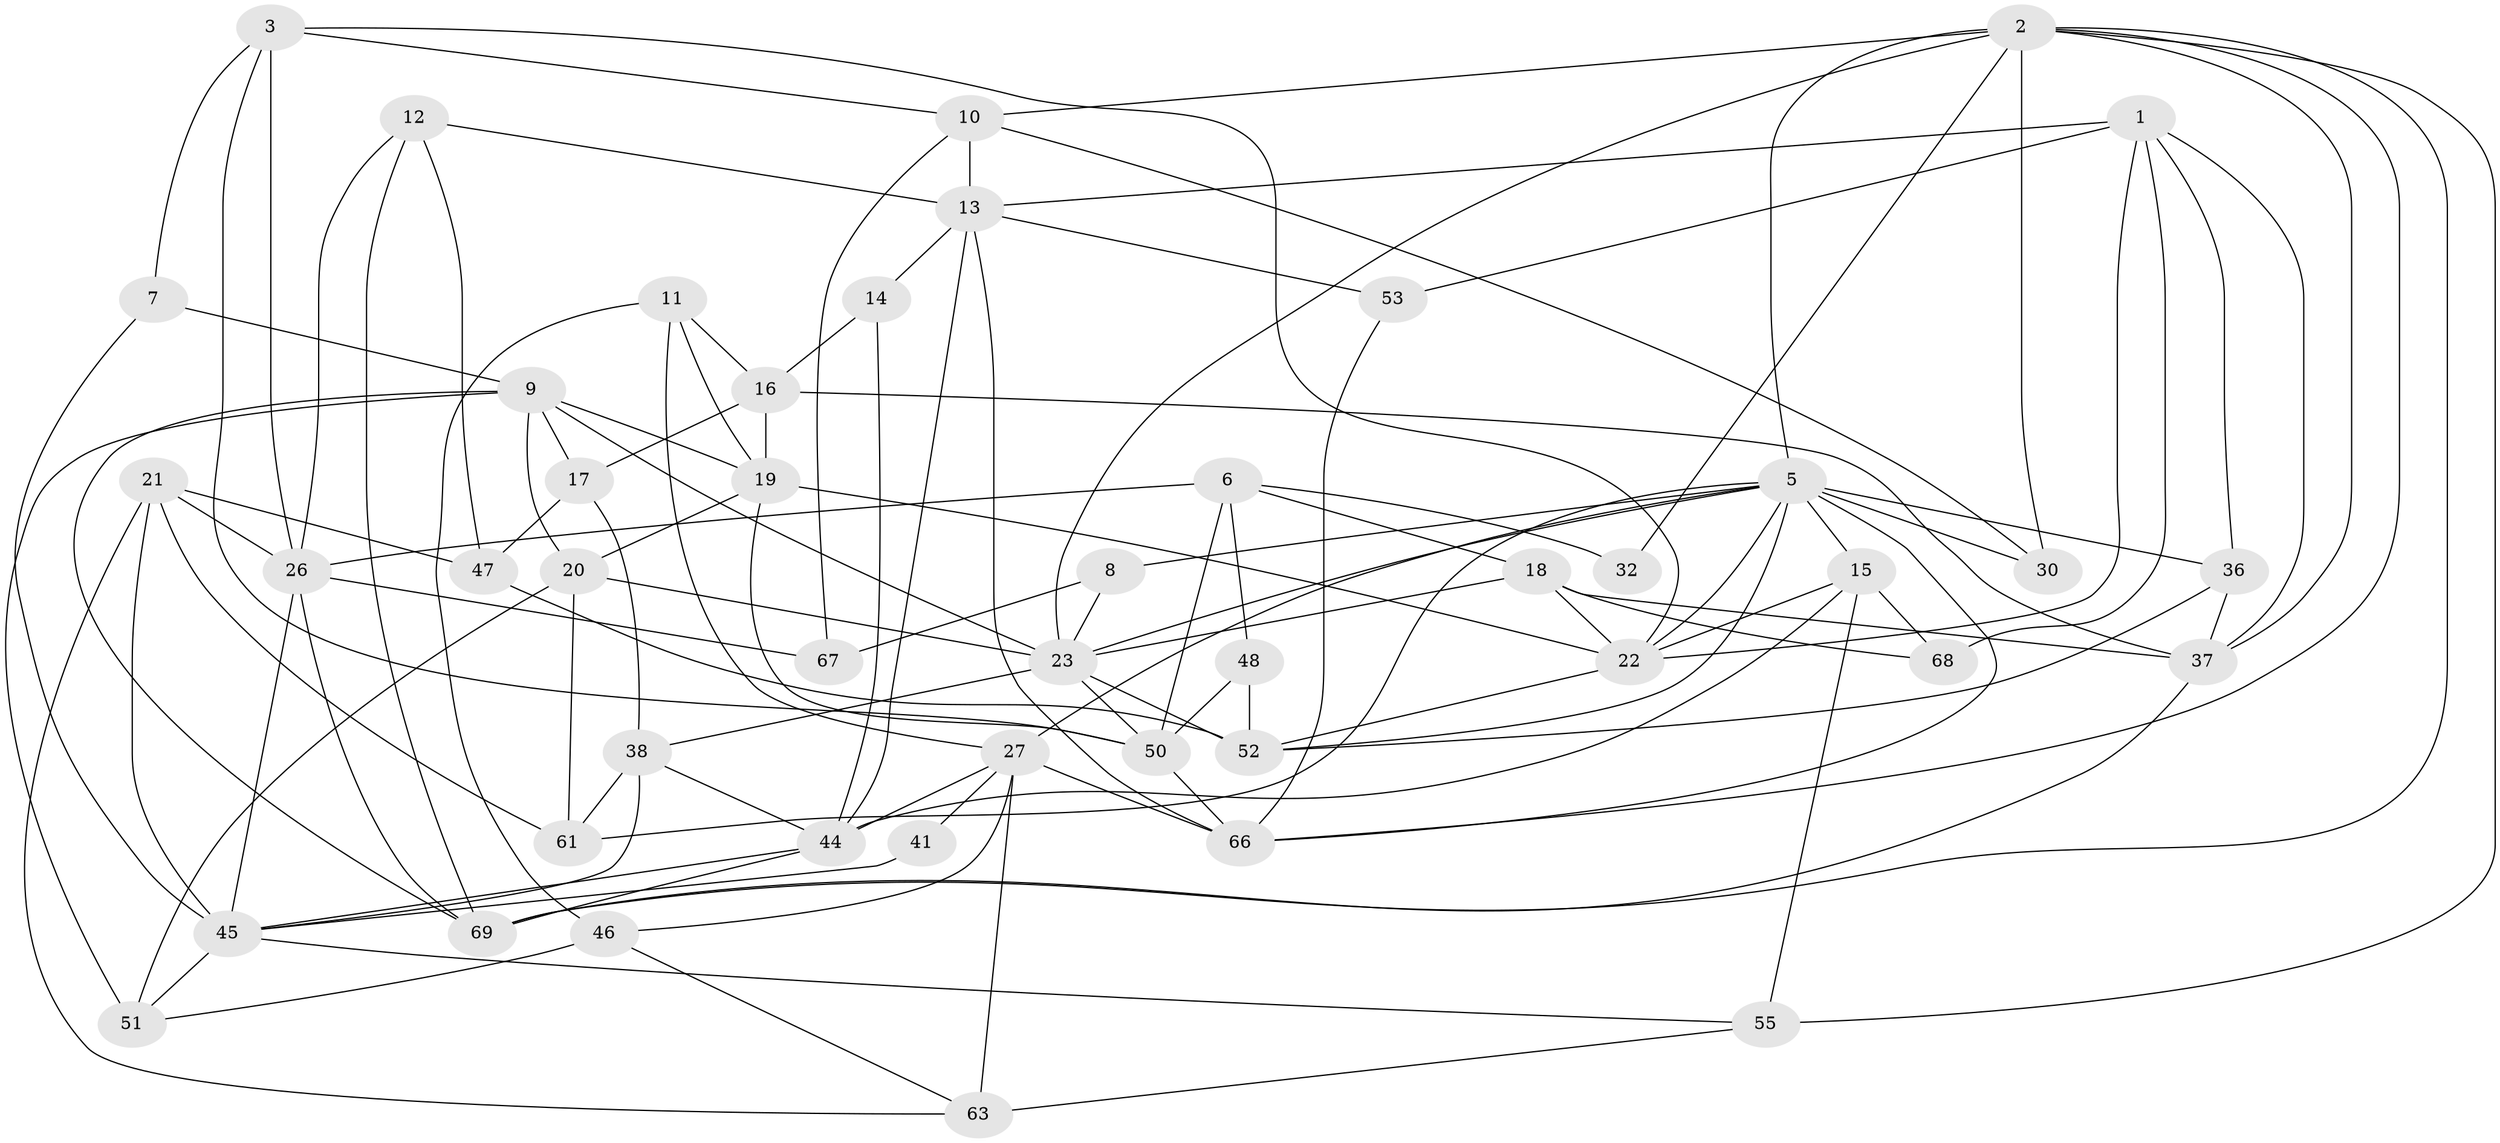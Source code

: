 // Generated by graph-tools (version 1.1) at 2025/52/02/27/25 19:52:04]
// undirected, 46 vertices, 117 edges
graph export_dot {
graph [start="1"]
  node [color=gray90,style=filled];
  1;
  2 [super="+4"];
  3 [super="+28"];
  5 [super="+35"];
  6 [super="+58"];
  7;
  8;
  9 [super="+24"];
  10 [super="+34"];
  11 [super="+25"];
  12 [super="+56"];
  13 [super="+60"];
  14;
  15 [super="+31"];
  16 [super="+29"];
  17 [super="+42"];
  18 [super="+59"];
  19 [super="+75"];
  20 [super="+74"];
  21 [super="+54"];
  22 [super="+73"];
  23 [super="+57"];
  26 [super="+39"];
  27 [super="+43"];
  30 [super="+33"];
  32;
  36 [super="+49"];
  37 [super="+70"];
  38 [super="+40"];
  41;
  44 [super="+72"];
  45 [super="+65"];
  46;
  47;
  48;
  50 [super="+76"];
  51 [super="+64"];
  52 [super="+62"];
  53;
  55;
  61;
  63;
  66;
  67;
  68;
  69 [super="+71"];
  1 -- 37;
  1 -- 53;
  1 -- 68;
  1 -- 22;
  1 -- 13;
  1 -- 36;
  2 -- 55;
  2 -- 32;
  2 -- 69;
  2 -- 10;
  2 -- 5;
  2 -- 66;
  2 -- 37;
  2 -- 30;
  2 -- 23;
  3 -- 26;
  3 -- 22;
  3 -- 10;
  3 -- 50;
  3 -- 7;
  5 -- 66;
  5 -- 30;
  5 -- 27;
  5 -- 22;
  5 -- 8;
  5 -- 61;
  5 -- 52;
  5 -- 36;
  5 -- 23;
  5 -- 15;
  6 -- 26;
  6 -- 50;
  6 -- 32;
  6 -- 48;
  6 -- 18;
  7 -- 45;
  7 -- 9;
  8 -- 23;
  8 -- 67;
  9 -- 20;
  9 -- 23;
  9 -- 19;
  9 -- 51;
  9 -- 69;
  9 -- 17;
  10 -- 30;
  10 -- 67;
  10 -- 13;
  11 -- 46;
  11 -- 27;
  11 -- 16;
  11 -- 19;
  12 -- 69;
  12 -- 26;
  12 -- 13;
  12 -- 47;
  13 -- 44;
  13 -- 66;
  13 -- 53;
  13 -- 14;
  14 -- 16;
  14 -- 44;
  15 -- 44 [weight=2];
  15 -- 22;
  15 -- 55;
  15 -- 68;
  16 -- 37;
  16 -- 19;
  16 -- 17;
  17 -- 38;
  17 -- 47;
  18 -- 23;
  18 -- 22 [weight=2];
  18 -- 68;
  18 -- 37;
  19 -- 20;
  19 -- 22;
  19 -- 50;
  20 -- 61;
  20 -- 51;
  20 -- 23;
  21 -- 47;
  21 -- 45 [weight=2];
  21 -- 61;
  21 -- 26;
  21 -- 63;
  22 -- 52;
  23 -- 50;
  23 -- 52 [weight=2];
  23 -- 38;
  26 -- 67;
  26 -- 45;
  26 -- 69;
  27 -- 66;
  27 -- 41;
  27 -- 46;
  27 -- 63;
  27 -- 44;
  36 -- 52;
  36 -- 37;
  37 -- 69;
  38 -- 61;
  38 -- 44;
  38 -- 45;
  41 -- 45;
  44 -- 69;
  44 -- 45;
  45 -- 55;
  45 -- 51;
  46 -- 63;
  46 -- 51;
  47 -- 52;
  48 -- 52;
  48 -- 50;
  50 -- 66;
  53 -- 66;
  55 -- 63;
}
